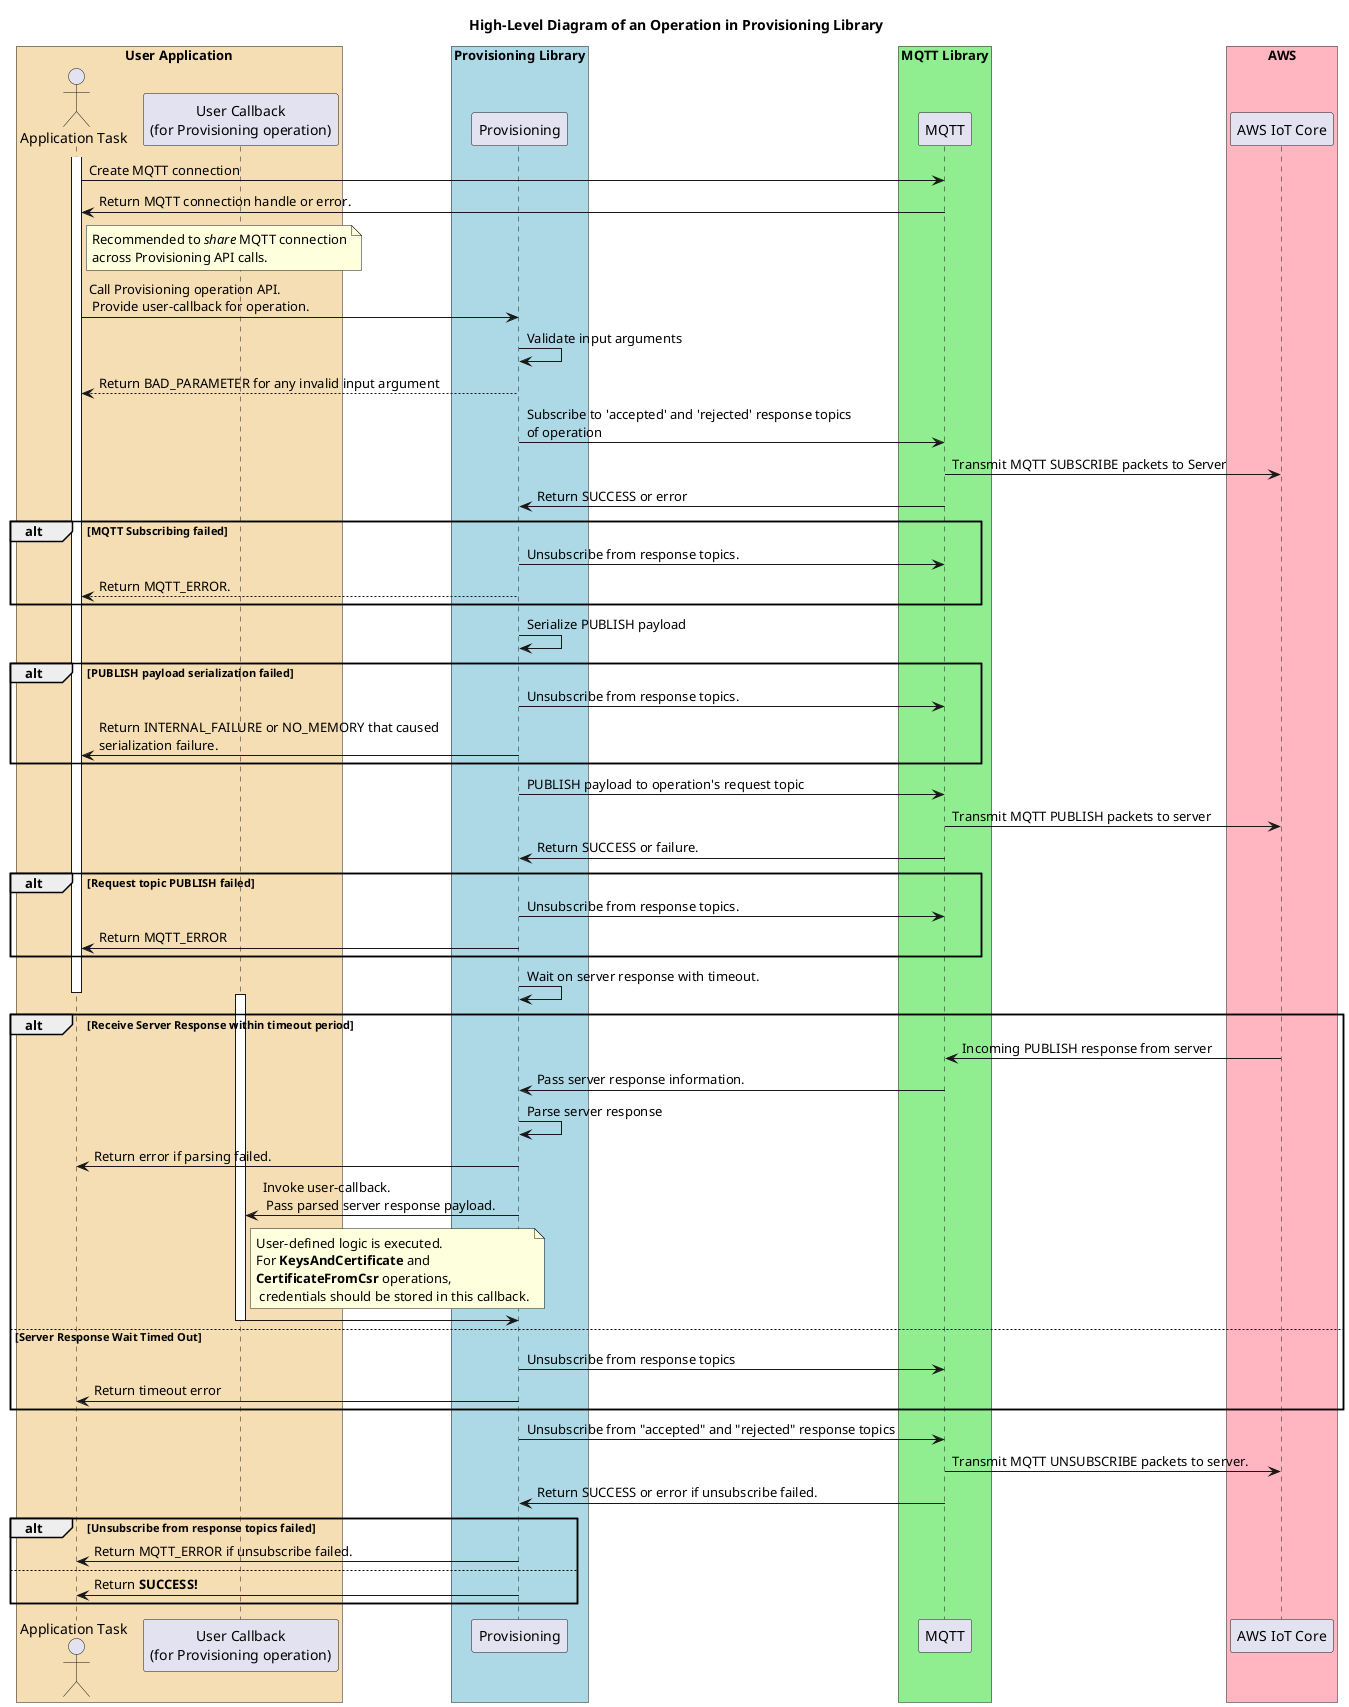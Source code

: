 @startuml

title High-Level Diagram of an Operation in Provisioning Library

skinparam classFontSize 8
skinparam classFontName Helvetica

box "User Application" #Wheat
actor "Application Task" as app
participant "User Callback\n(for Provisioning operation)" as callback
end box

box "Provisioning Library" #LightBlue
participant "Provisioning" as provisioning
end box

box "MQTT Library" #LightGreen
participant "MQTT" as mqtt
end box

box "AWS" #LightPink
participant "AWS IoT Core" as aws
end box

activate app
app -> mqtt: Create MQTT connection
mqtt -> app: Return MQTT connection handle or error.
note right of app: Recommended to <i>share</i> MQTT connection\nacross Provisioning API calls.

app -> provisioning: Call Provisioning operation API.\n Provide user-callback for operation.

provisioning -> provisioning: Validate input arguments
provisioning --> app: Return BAD_PARAMETER for any invalid input argument

provisioning -> mqtt: Subscribe to 'accepted' and 'rejected' response topics\nof operation

mqtt -> aws: Transmit MQTT SUBSCRIBE packets to Server
mqtt -> provisioning: Return SUCCESS or error
alt MQTT Subscribing failed
provisioning -> mqtt: Unsubscribe from response topics.
provisioning --> app: Return MQTT_ERROR.
end alt

provisioning -> provisioning: Serialize PUBLISH payload
alt PUBLISH payload serialization failed
provisioning -> mqtt: Unsubscribe from response topics.
provisioning -> app: Return INTERNAL_FAILURE or NO_MEMORY that caused\nserialization failure.
end alt

provisioning -> mqtt: PUBLISH payload to operation's request topic
mqtt -> aws: Transmit MQTT PUBLISH packets to server
mqtt -> provisioning: Return SUCCESS or failure.
alt Request topic PUBLISH failed
provisioning -> mqtt: Unsubscribe from response topics. 
provisioning -> app: Return MQTT_ERROR
end alt

provisioning -> provisioning: Wait on server response with timeout.
deactivate app
alt Receive Server Response within timeout period
activate callback
aws -> mqtt : Incoming PUBLISH response from server
mqtt -> provisioning: Pass server response information.
provisioning -> provisioning: Parse server response
provisioning -> app: Return error if parsing failed.
provisioning -> callback: Invoke user-callback.\n Pass parsed server response payload.
note right of callback: User-defined logic is executed.\nFor <b>KeysAndCertificate</b> and\n<b>CertificateFromCsr</b> operations,\n credentials should be stored in this callback.
callback -> provisioning
deactivate callback
else Server Response Wait Timed Out 
provisioning -> mqtt: Unsubscribe from response topics
provisioning -> app: Return timeout error
end alt

activate app
provisioning -> mqtt: Unsubscribe from "accepted" and "rejected" response topics
mqtt -> aws: Transmit MQTT UNSUBSCRIBE packets to server.
mqtt -> provisioning: Return SUCCESS or error if unsubscribe failed.
alt Unsubscribe from response topics failed
provisioning -> app: Return MQTT_ERROR if unsubscribe failed.
else
provisioning -> app: Return <b>SUCCESS!</b>
end alt
deactivate app
@enduml